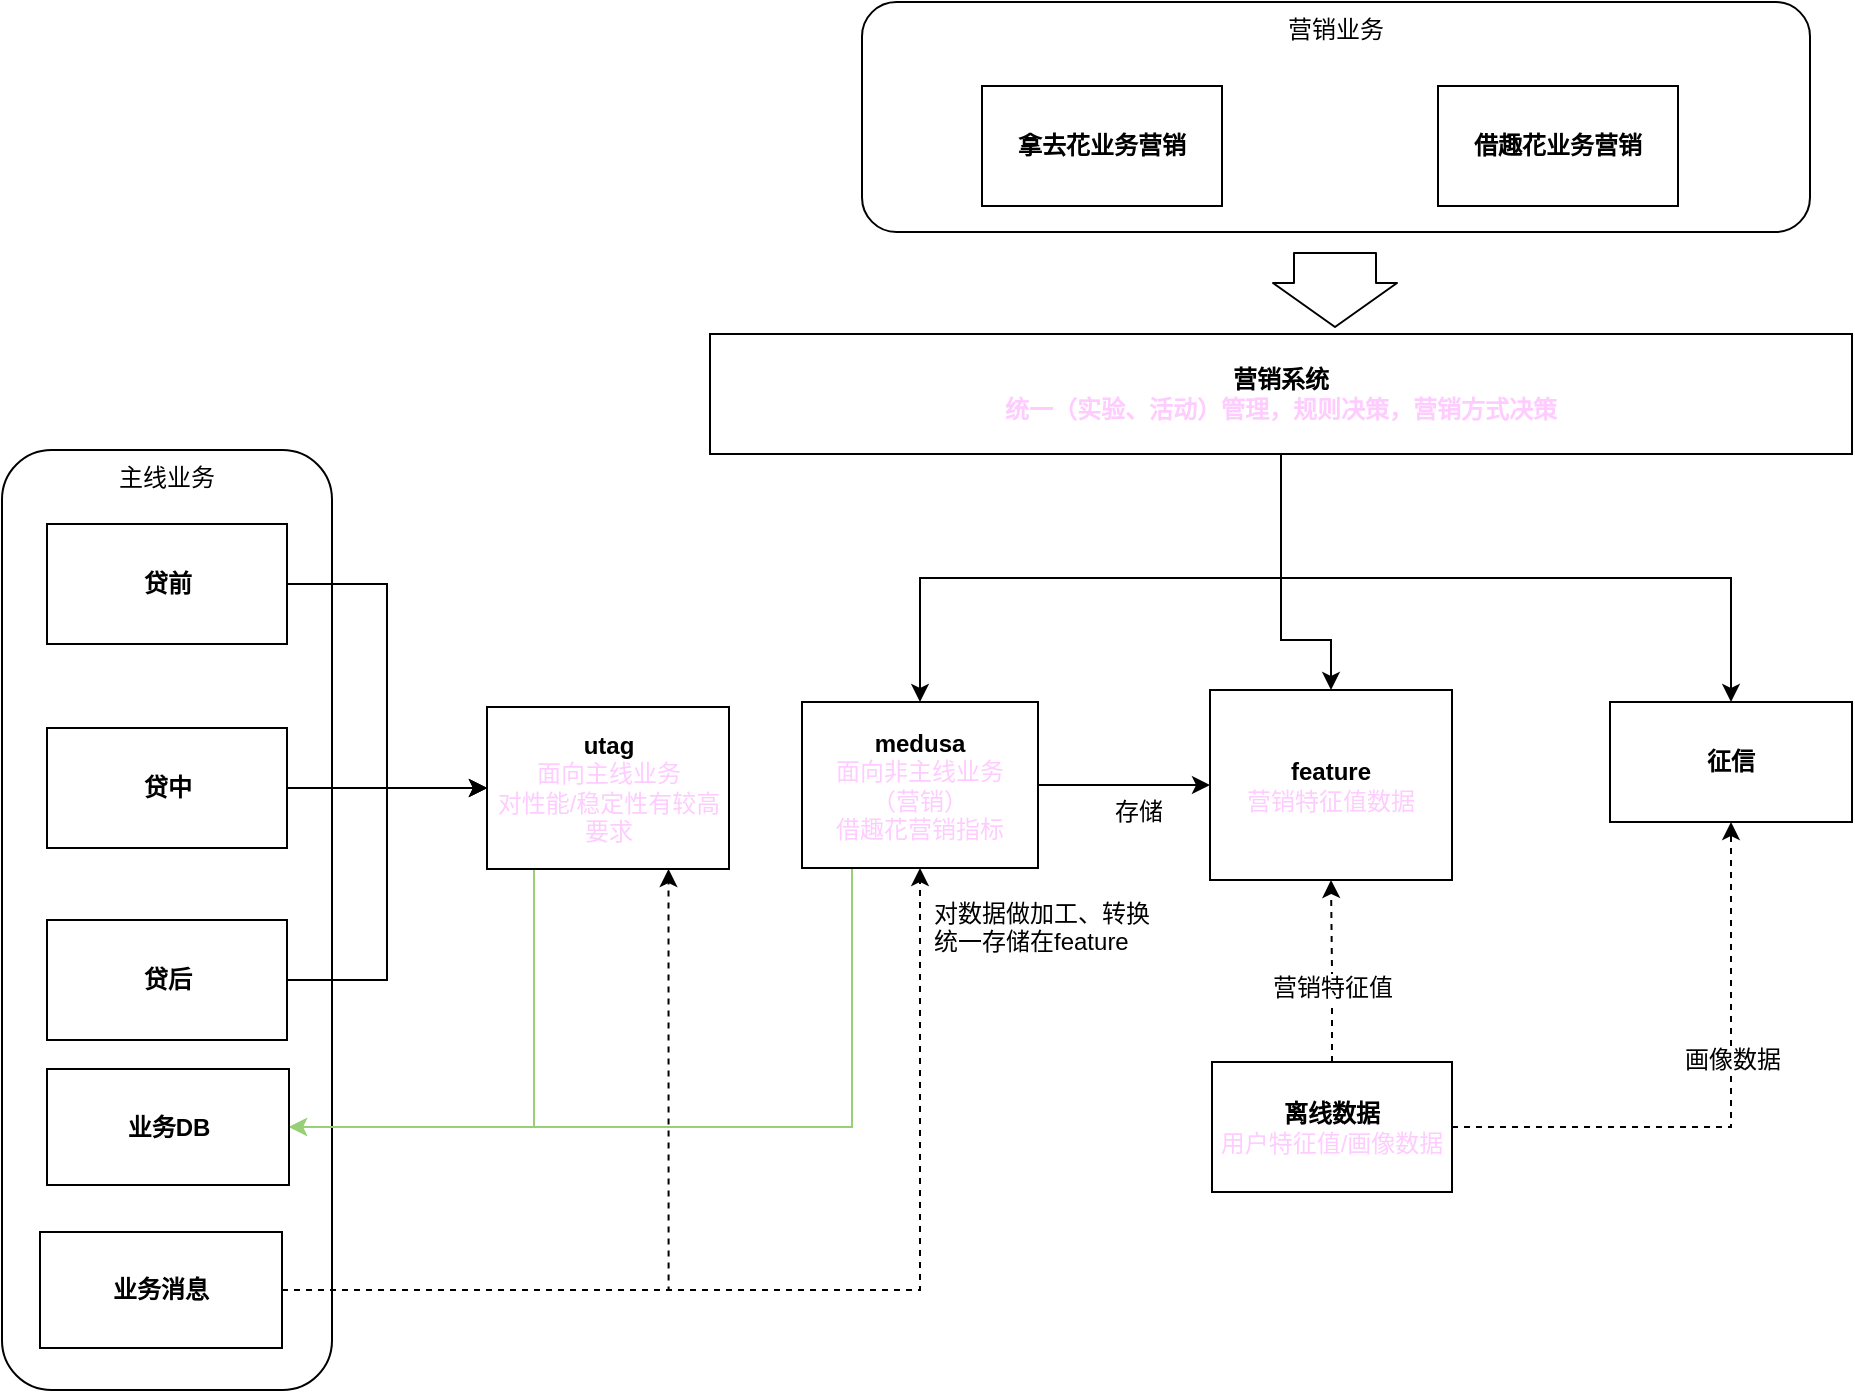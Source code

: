 <mxfile version="12.9.6" type="github">
  <diagram id="KRZDXByu6doUPED600xI" name="第 1 页">
    <mxGraphModel dx="1822" dy="713" grid="0" gridSize="10" guides="1" tooltips="1" connect="1" arrows="1" fold="1" page="0" pageScale="1" pageWidth="827" pageHeight="1169" math="0" shadow="0">
      <root>
        <mxCell id="0" />
        <mxCell id="1" parent="0" />
        <mxCell id="ED9poW3Hxn3ZgU86maUU-40" value="营销业务" style="rounded=1;whiteSpace=wrap;html=1;verticalAlign=top;" parent="1" vertex="1">
          <mxGeometry x="117" y="70" width="474" height="115" as="geometry" />
        </mxCell>
        <mxCell id="ED9poW3Hxn3ZgU86maUU-39" value="主线业务" style="rounded=1;whiteSpace=wrap;html=1;verticalAlign=top;" parent="1" vertex="1">
          <mxGeometry x="-313" y="294" width="165" height="470" as="geometry" />
        </mxCell>
        <mxCell id="ED9poW3Hxn3ZgU86maUU-28" style="edgeStyle=orthogonalEdgeStyle;rounded=0;orthogonalLoop=1;jettySize=auto;html=1;exitX=1;exitY=0.5;exitDx=0;exitDy=0;" parent="1" source="ED9poW3Hxn3ZgU86maUU-1" target="ED9poW3Hxn3ZgU86maUU-2" edge="1">
          <mxGeometry relative="1" as="geometry" />
        </mxCell>
        <mxCell id="Ds21OxBnK4pfxZvP541U-11" style="edgeStyle=orthogonalEdgeStyle;rounded=0;orthogonalLoop=1;jettySize=auto;html=1;exitX=0.5;exitY=1;exitDx=0;exitDy=0;entryX=1;entryY=0.5;entryDx=0;entryDy=0;strokeColor=#97D077;" edge="1" parent="1" source="ED9poW3Hxn3ZgU86maUU-1" target="Ds21OxBnK4pfxZvP541U-5">
          <mxGeometry relative="1" as="geometry">
            <mxPoint x="63" y="603" as="targetPoint" />
            <Array as="points">
              <mxPoint x="112" y="503" />
              <mxPoint x="112" y="633" />
            </Array>
          </mxGeometry>
        </mxCell>
        <mxCell id="ED9poW3Hxn3ZgU86maUU-1" value="&lt;b&gt;medusa&lt;/b&gt;&lt;br&gt;&lt;font color=&quot;#ffccff&quot;&gt;面向非主线业务&lt;br&gt;（营销）&lt;br&gt;&lt;/font&gt;&lt;span style=&quot;color: rgb(255 , 204 , 255)&quot;&gt;借趣花营销指标&lt;/span&gt;&lt;b&gt;&lt;br&gt;&lt;/b&gt;" style="rounded=0;whiteSpace=wrap;html=1;" parent="1" vertex="1">
          <mxGeometry x="87" y="420" width="118" height="83" as="geometry" />
        </mxCell>
        <mxCell id="ED9poW3Hxn3ZgU86maUU-2" value="&lt;b&gt;feature&lt;/b&gt;&lt;br&gt;&lt;font color=&quot;#ffccff&quot;&gt;营销特征值数据&lt;br&gt;&lt;/font&gt;" style="rounded=0;whiteSpace=wrap;html=1;" parent="1" vertex="1">
          <mxGeometry x="291" y="414" width="121" height="95" as="geometry" />
        </mxCell>
        <mxCell id="ED9poW3Hxn3ZgU86maUU-4" style="edgeStyle=orthogonalEdgeStyle;rounded=0;orthogonalLoop=1;jettySize=auto;html=1;exitX=0.5;exitY=0;exitDx=0;exitDy=0;dashed=1;" parent="1" source="ED9poW3Hxn3ZgU86maUU-3" target="ED9poW3Hxn3ZgU86maUU-2" edge="1">
          <mxGeometry relative="1" as="geometry" />
        </mxCell>
        <mxCell id="ED9poW3Hxn3ZgU86maUU-35" value="营销特征值" style="text;html=1;align=center;verticalAlign=middle;resizable=0;points=[];labelBackgroundColor=#ffffff;" parent="ED9poW3Hxn3ZgU86maUU-4" vertex="1" connectable="0">
          <mxGeometry x="0.006" y="9" relative="1" as="geometry">
            <mxPoint x="9" y="8" as="offset" />
          </mxGeometry>
        </mxCell>
        <mxCell id="ED9poW3Hxn3ZgU86maUU-33" style="edgeStyle=orthogonalEdgeStyle;rounded=0;orthogonalLoop=1;jettySize=auto;html=1;exitX=1;exitY=0.5;exitDx=0;exitDy=0;entryX=0.5;entryY=1;entryDx=0;entryDy=0;dashed=1;" parent="1" source="ED9poW3Hxn3ZgU86maUU-3" target="ED9poW3Hxn3ZgU86maUU-30" edge="1">
          <mxGeometry relative="1" as="geometry" />
        </mxCell>
        <mxCell id="ED9poW3Hxn3ZgU86maUU-34" value="画像数据" style="text;html=1;align=center;verticalAlign=middle;resizable=0;points=[];labelBackgroundColor=#ffffff;" parent="ED9poW3Hxn3ZgU86maUU-33" vertex="1" connectable="0">
          <mxGeometry x="0.006" y="26" relative="1" as="geometry">
            <mxPoint x="26" y="-26" as="offset" />
          </mxGeometry>
        </mxCell>
        <mxCell id="ED9poW3Hxn3ZgU86maUU-3" value="&lt;b&gt;离线数据&lt;/b&gt;&lt;br&gt;&lt;font color=&quot;#ffccff&quot;&gt;用户特征值/画像数据&lt;/font&gt;" style="rounded=0;whiteSpace=wrap;html=1;" parent="1" vertex="1">
          <mxGeometry x="292" y="600" width="120" height="65" as="geometry" />
        </mxCell>
        <mxCell id="ED9poW3Hxn3ZgU86maUU-7" value="&lt;b&gt;拿去花业务营销&lt;/b&gt;&lt;br&gt;" style="rounded=0;whiteSpace=wrap;html=1;" parent="1" vertex="1">
          <mxGeometry x="177" y="112" width="120" height="60" as="geometry" />
        </mxCell>
        <mxCell id="ED9poW3Hxn3ZgU86maUU-8" value="&lt;b&gt;借趣花业务营销&lt;/b&gt;" style="rounded=0;whiteSpace=wrap;html=1;" parent="1" vertex="1">
          <mxGeometry x="405" y="112" width="120" height="60" as="geometry" />
        </mxCell>
        <mxCell id="Ds21OxBnK4pfxZvP541U-2" style="edgeStyle=orthogonalEdgeStyle;rounded=0;orthogonalLoop=1;jettySize=auto;html=1;exitX=0.5;exitY=1;exitDx=0;exitDy=0;entryX=0.5;entryY=0;entryDx=0;entryDy=0;" edge="1" parent="1" source="ED9poW3Hxn3ZgU86maUU-9" target="ED9poW3Hxn3ZgU86maUU-1">
          <mxGeometry relative="1" as="geometry">
            <mxPoint x="326.5" y="354" as="sourcePoint" />
          </mxGeometry>
        </mxCell>
        <mxCell id="Ds21OxBnK4pfxZvP541U-3" style="edgeStyle=orthogonalEdgeStyle;rounded=0;orthogonalLoop=1;jettySize=auto;html=1;exitX=0.5;exitY=1;exitDx=0;exitDy=0;entryX=0.5;entryY=0;entryDx=0;entryDy=0;" edge="1" parent="1" source="ED9poW3Hxn3ZgU86maUU-9" target="ED9poW3Hxn3ZgU86maUU-2">
          <mxGeometry relative="1" as="geometry">
            <mxPoint x="326.5" y="354" as="sourcePoint" />
            <Array as="points">
              <mxPoint x="327" y="389" />
              <mxPoint x="352" y="389" />
            </Array>
          </mxGeometry>
        </mxCell>
        <mxCell id="Ds21OxBnK4pfxZvP541U-4" style="edgeStyle=orthogonalEdgeStyle;rounded=0;orthogonalLoop=1;jettySize=auto;html=1;exitX=0.5;exitY=1;exitDx=0;exitDy=0;entryX=0.5;entryY=0;entryDx=0;entryDy=0;" edge="1" parent="1" source="ED9poW3Hxn3ZgU86maUU-9" target="ED9poW3Hxn3ZgU86maUU-30">
          <mxGeometry relative="1" as="geometry">
            <mxPoint x="326.5" y="354" as="sourcePoint" />
          </mxGeometry>
        </mxCell>
        <mxCell id="ED9poW3Hxn3ZgU86maUU-9" value="&lt;b&gt;营销系统&lt;br&gt;&lt;font color=&quot;#ffccff&quot;&gt;统一（实验、&lt;/font&gt;&lt;/b&gt;&lt;b&gt;&lt;font color=&quot;#ffccff&quot;&gt;活动&lt;/font&gt;&lt;/b&gt;&lt;b&gt;&lt;font color=&quot;#ffccff&quot;&gt;）管理，规则决策，营销方式决策&lt;/font&gt;&lt;br&gt;&lt;/b&gt;" style="rounded=0;whiteSpace=wrap;html=1;" parent="1" vertex="1">
          <mxGeometry x="41" y="236" width="571" height="60" as="geometry" />
        </mxCell>
        <mxCell id="ED9poW3Hxn3ZgU86maUU-36" style="edgeStyle=orthogonalEdgeStyle;rounded=0;orthogonalLoop=1;jettySize=auto;html=1;exitX=1;exitY=0.5;exitDx=0;exitDy=0;entryX=0;entryY=0.5;entryDx=0;entryDy=0;" parent="1" source="ED9poW3Hxn3ZgU86maUU-18" target="ED9poW3Hxn3ZgU86maUU-31" edge="1">
          <mxGeometry relative="1" as="geometry" />
        </mxCell>
        <mxCell id="ED9poW3Hxn3ZgU86maUU-18" value="&lt;b&gt;贷前&lt;/b&gt;" style="rounded=0;whiteSpace=wrap;html=1;" parent="1" vertex="1">
          <mxGeometry x="-290.5" y="331" width="120" height="60" as="geometry" />
        </mxCell>
        <mxCell id="ED9poW3Hxn3ZgU86maUU-37" style="edgeStyle=orthogonalEdgeStyle;rounded=0;orthogonalLoop=1;jettySize=auto;html=1;exitX=1;exitY=0.5;exitDx=0;exitDy=0;entryX=0;entryY=0.5;entryDx=0;entryDy=0;" parent="1" source="ED9poW3Hxn3ZgU86maUU-19" target="ED9poW3Hxn3ZgU86maUU-31" edge="1">
          <mxGeometry relative="1" as="geometry">
            <mxPoint x="-79.333" y="468.167" as="targetPoint" />
          </mxGeometry>
        </mxCell>
        <mxCell id="ED9poW3Hxn3ZgU86maUU-19" value="&lt;b&gt;贷中&lt;/b&gt;" style="rounded=0;whiteSpace=wrap;html=1;" parent="1" vertex="1">
          <mxGeometry x="-290.5" y="433" width="120" height="60" as="geometry" />
        </mxCell>
        <mxCell id="ED9poW3Hxn3ZgU86maUU-38" style="edgeStyle=orthogonalEdgeStyle;rounded=0;orthogonalLoop=1;jettySize=auto;html=1;exitX=1;exitY=0.5;exitDx=0;exitDy=0;entryX=0;entryY=0.5;entryDx=0;entryDy=0;" parent="1" source="ED9poW3Hxn3ZgU86maUU-20" target="ED9poW3Hxn3ZgU86maUU-31" edge="1">
          <mxGeometry relative="1" as="geometry">
            <mxPoint x="-76" y="466.5" as="targetPoint" />
          </mxGeometry>
        </mxCell>
        <mxCell id="ED9poW3Hxn3ZgU86maUU-20" value="&lt;b&gt;贷后&lt;/b&gt;" style="rounded=0;whiteSpace=wrap;html=1;" parent="1" vertex="1">
          <mxGeometry x="-290.5" y="529" width="120" height="60" as="geometry" />
        </mxCell>
        <mxCell id="ED9poW3Hxn3ZgU86maUU-29" value="存储" style="text;html=1;align=center;verticalAlign=middle;resizable=0;points=[];autosize=1;" parent="1" vertex="1">
          <mxGeometry x="238" y="466" width="34" height="18" as="geometry" />
        </mxCell>
        <mxCell id="ED9poW3Hxn3ZgU86maUU-30" value="&lt;b&gt;征信&lt;/b&gt;" style="rounded=0;whiteSpace=wrap;html=1;" parent="1" vertex="1">
          <mxGeometry x="491" y="420" width="121" height="60" as="geometry" />
        </mxCell>
        <mxCell id="Ds21OxBnK4pfxZvP541U-10" style="edgeStyle=orthogonalEdgeStyle;rounded=0;orthogonalLoop=1;jettySize=auto;html=1;exitX=0.5;exitY=1;exitDx=0;exitDy=0;entryX=1;entryY=0.5;entryDx=0;entryDy=0;strokeColor=#97D077;" edge="1" parent="1" source="ED9poW3Hxn3ZgU86maUU-31" target="Ds21OxBnK4pfxZvP541U-5">
          <mxGeometry relative="1" as="geometry">
            <Array as="points">
              <mxPoint x="-47" y="504" />
              <mxPoint x="-47" y="633" />
            </Array>
          </mxGeometry>
        </mxCell>
        <mxCell id="ED9poW3Hxn3ZgU86maUU-31" value="&lt;b&gt;utag&lt;/b&gt;&lt;br&gt;&lt;font color=&quot;#ffccff&quot;&gt;面向主线业务&lt;br&gt;对性能/稳定性有较高要求&lt;/font&gt;" style="rounded=0;whiteSpace=wrap;html=1;" parent="1" vertex="1">
          <mxGeometry x="-70.5" y="422.5" width="121" height="81" as="geometry" />
        </mxCell>
        <mxCell id="ED9poW3Hxn3ZgU86maUU-43" value="对数据做加工、转换&lt;br&gt;统一存储在feature" style="text;html=1;" parent="1" vertex="1">
          <mxGeometry x="151.005" y="512.002" width="249" height="28" as="geometry" />
        </mxCell>
        <mxCell id="Ds21OxBnK4pfxZvP541U-1" value="" style="shape=flexArrow;endArrow=classic;html=1;width=41;endSize=7;" edge="1" parent="1">
          <mxGeometry width="50" height="50" relative="1" as="geometry">
            <mxPoint x="353.5" y="195" as="sourcePoint" />
            <mxPoint x="353.5" y="233" as="targetPoint" />
          </mxGeometry>
        </mxCell>
        <mxCell id="Ds21OxBnK4pfxZvP541U-5" value="&lt;b&gt;业务DB&lt;/b&gt;" style="rounded=0;whiteSpace=wrap;html=1;" vertex="1" parent="1">
          <mxGeometry x="-290.5" y="603.5" width="121" height="58" as="geometry" />
        </mxCell>
        <mxCell id="Ds21OxBnK4pfxZvP541U-14" style="edgeStyle=orthogonalEdgeStyle;rounded=0;orthogonalLoop=1;jettySize=auto;html=1;exitX=1;exitY=0.5;exitDx=0;exitDy=0;entryX=0.75;entryY=1;entryDx=0;entryDy=0;dashed=1;" edge="1" parent="1" source="Ds21OxBnK4pfxZvP541U-12" target="ED9poW3Hxn3ZgU86maUU-31">
          <mxGeometry relative="1" as="geometry" />
        </mxCell>
        <mxCell id="Ds21OxBnK4pfxZvP541U-15" style="edgeStyle=orthogonalEdgeStyle;rounded=0;orthogonalLoop=1;jettySize=auto;html=1;exitX=1;exitY=0.5;exitDx=0;exitDy=0;entryX=0.5;entryY=1;entryDx=0;entryDy=0;strokeColor=#000000;dashed=1;" edge="1" parent="1" source="Ds21OxBnK4pfxZvP541U-12" target="ED9poW3Hxn3ZgU86maUU-1">
          <mxGeometry relative="1" as="geometry" />
        </mxCell>
        <mxCell id="Ds21OxBnK4pfxZvP541U-12" value="&lt;b&gt;业务消息&lt;/b&gt;" style="rounded=0;whiteSpace=wrap;html=1;" vertex="1" parent="1">
          <mxGeometry x="-294" y="685" width="121" height="58" as="geometry" />
        </mxCell>
      </root>
    </mxGraphModel>
  </diagram>
</mxfile>
